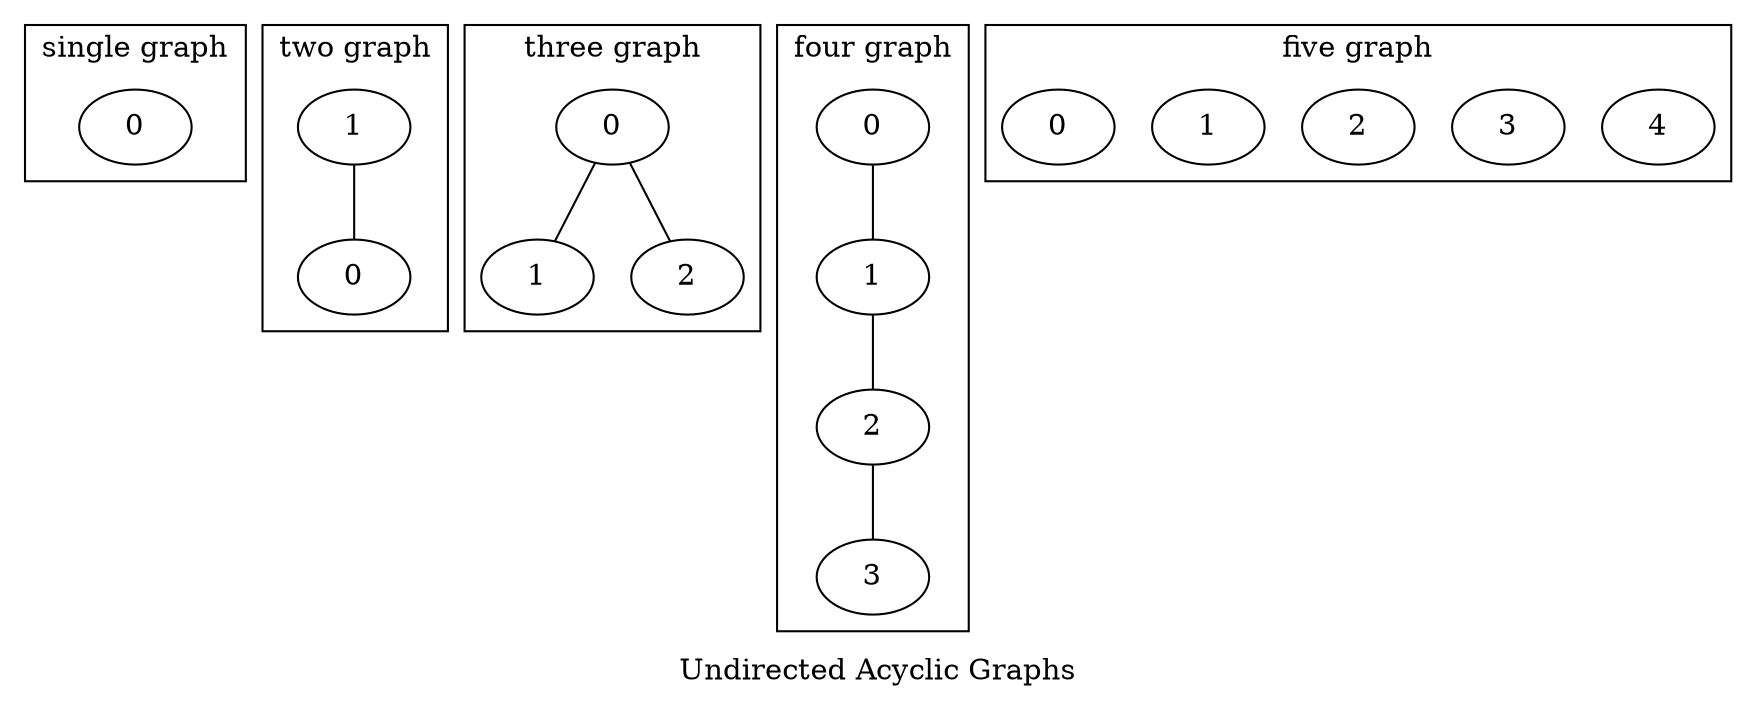 graph {
  label="Undirected Acyclic Graphs";

  subgraph clusterSingleGraph {
    label="single graph";
    n100 [label="0"];
  }

  subgraph clusterTwoGraph {
    label="two graph";
    n200 [label="0"];
    n201 [label="1"];

    n201 -- n200;
  }

  subgraph clusterThreeGraph {
    label="three graph";
    n300 [label="0"];
    n301 [label="1"];
    n302 [label="2"];

    n300 -- n301
    n300 -- n302
  }

  subgraph clusterFourGraph {
    label="four graph";
    n400 [label="0"];
    n401 [label="1"];
    n402 [label="2"];
    n403 [label="3"];

    n400 -- n401 -- n402 -- n403
  }

  subgraph clusterFiveGraph {
    label="five graph";
    n504 [label="4"];
    n503 [label="3"];
    n502 [label="2"];
    n501 [label="1"];
    n500 [label="0"];
  }

}